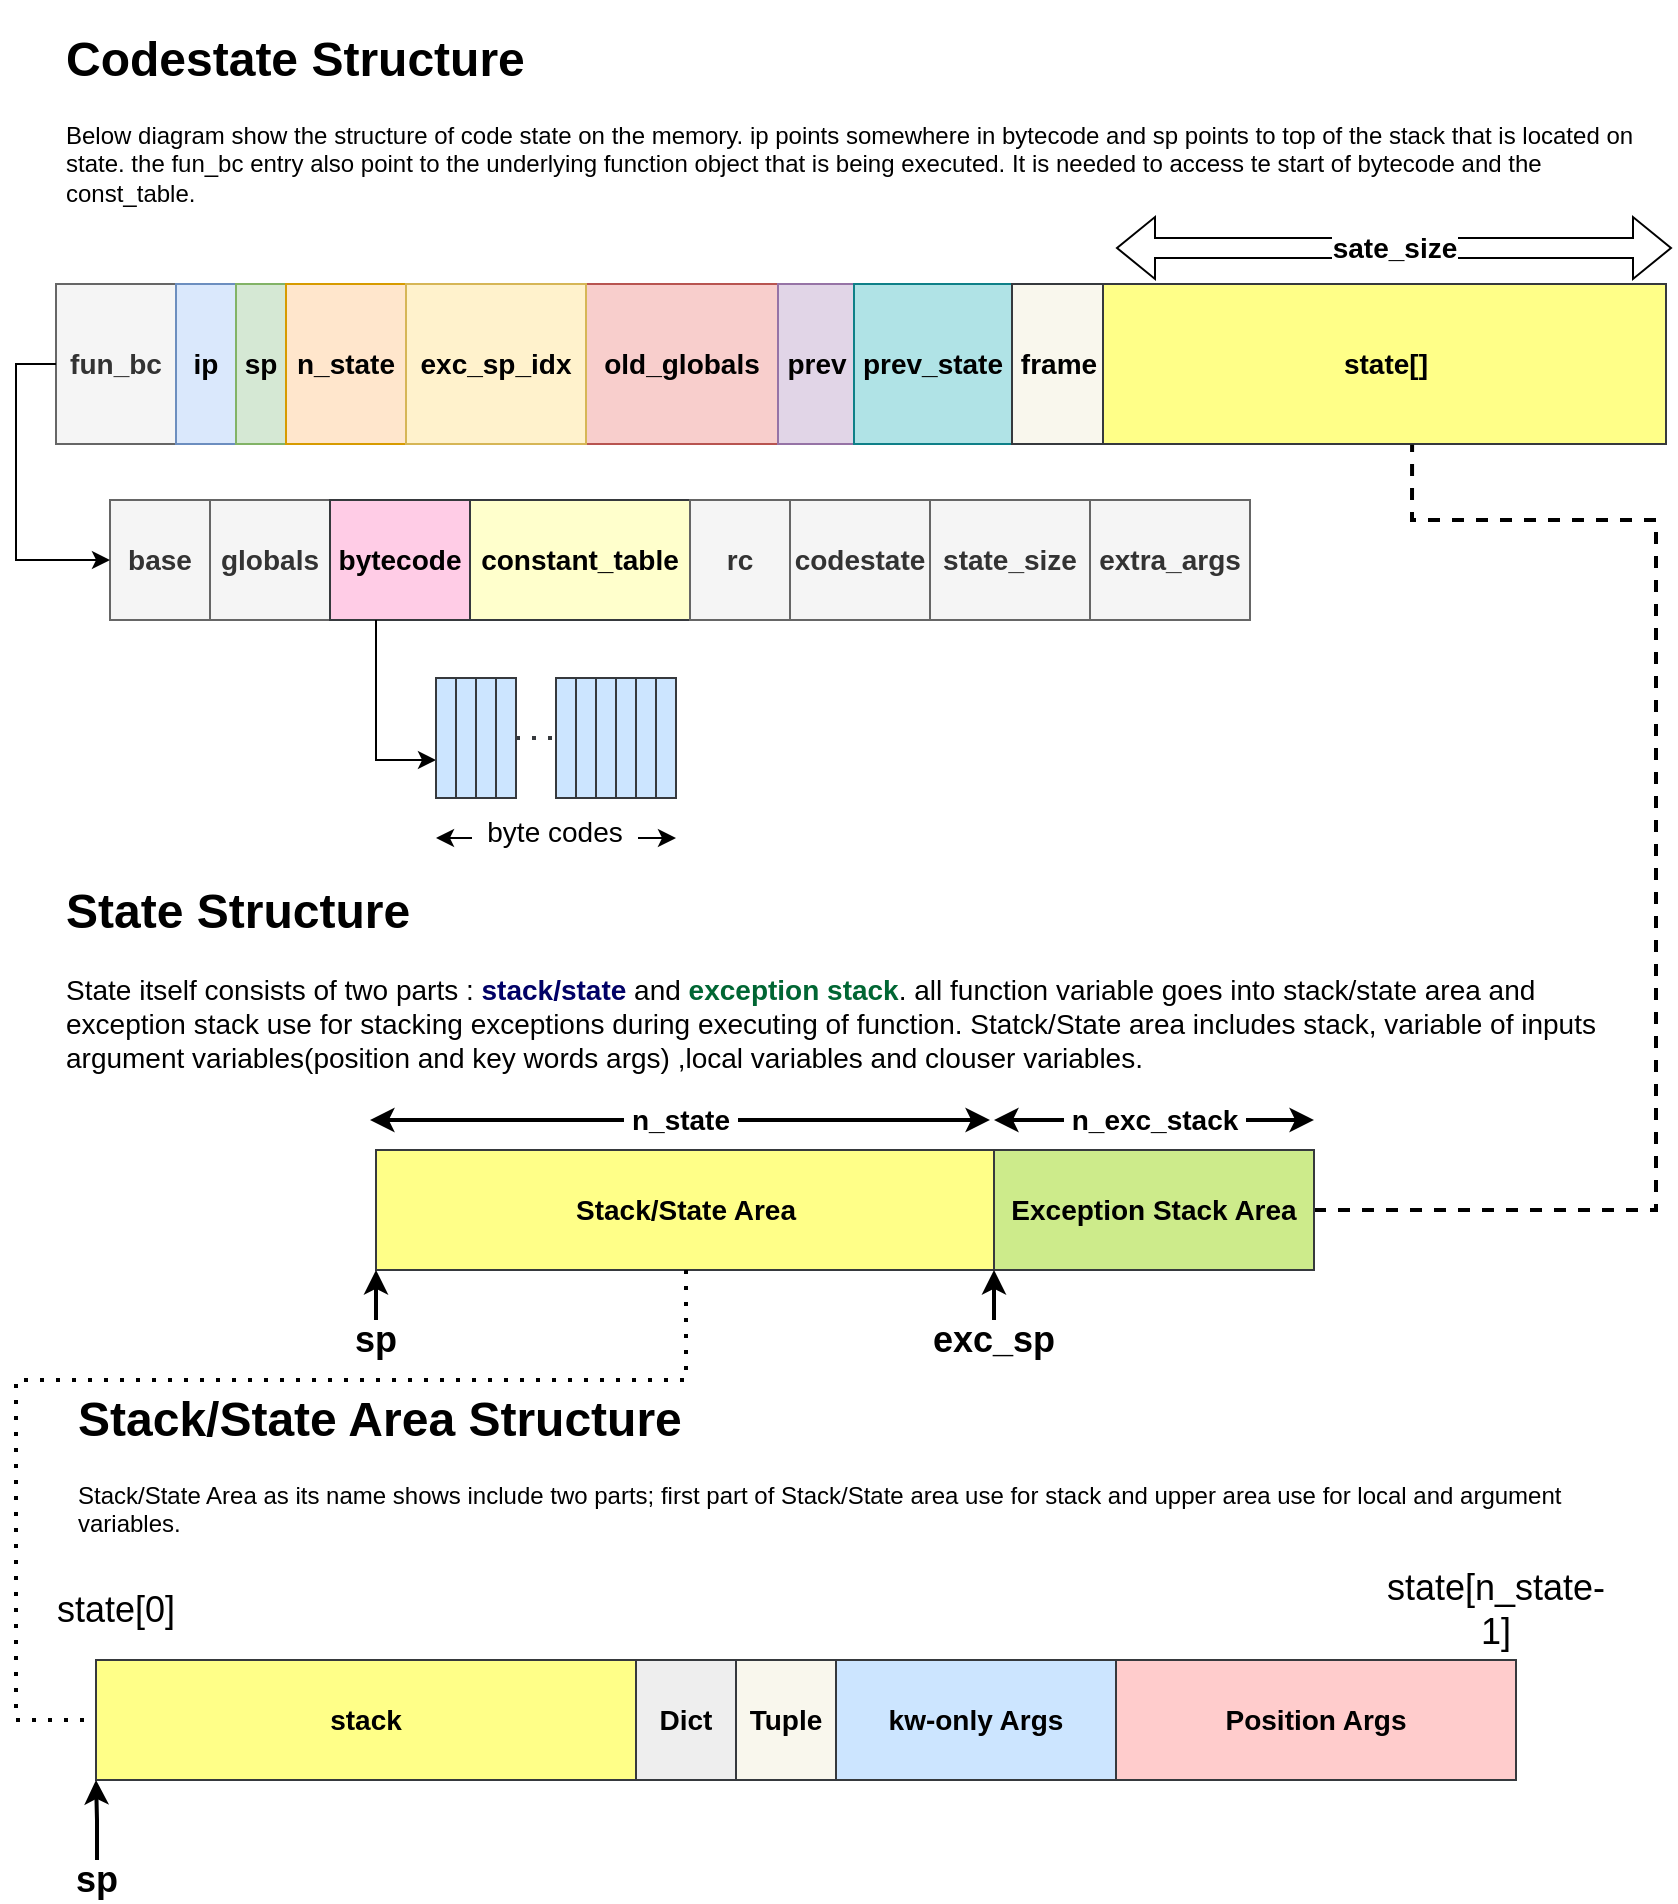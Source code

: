 <mxfile version="15.9.4" type="github">
  <diagram id="Xi_2tpuAvu5uZQwvn5Ua" name="Page-1">
    <mxGraphModel dx="1085" dy="539" grid="1" gridSize="10" guides="1" tooltips="1" connect="1" arrows="1" fold="1" page="1" pageScale="1" pageWidth="850" pageHeight="1100" math="0" shadow="0">
      <root>
        <mxCell id="0" />
        <mxCell id="1" parent="0" />
        <mxCell id="Hi1VyCGhMOIUi_0tD9En-12" value="&lt;h1&gt;Codestate Structure&lt;br&gt;&lt;/h1&gt;Below diagram show the structure of code state on the memory. ip points somewhere in bytecode and sp points to top of the stack that is located on state. the fun_bc entry also point to the underlying function object that is being executed. It is needed to access te start of bytecode and the const_table." style="text;html=1;strokeColor=none;fillColor=none;spacing=5;spacingTop=-20;whiteSpace=wrap;overflow=hidden;rounded=0;" parent="1" vertex="1">
          <mxGeometry x="30" y="40" width="810" height="100" as="geometry" />
        </mxCell>
        <mxCell id="Hi1VyCGhMOIUi_0tD9En-23" value="" style="group" parent="1" vertex="1" connectable="0">
          <mxGeometry x="30" y="154" width="808" height="98" as="geometry" />
        </mxCell>
        <mxCell id="Hi1VyCGhMOIUi_0tD9En-11" value="sate_size" style="shape=flexArrow;endArrow=classic;startArrow=classic;html=1;rounded=0;fontSize=14;fillColor=default;fontStyle=1" parent="Hi1VyCGhMOIUi_0tD9En-23" edge="1">
          <mxGeometry width="100" height="100" relative="1" as="geometry">
            <mxPoint x="530" as="sourcePoint" />
            <mxPoint x="808" as="targetPoint" />
          </mxGeometry>
        </mxCell>
        <mxCell id="QHXNnbiT5XRLXtRk8al0-16" value="" style="group" vertex="1" connectable="0" parent="Hi1VyCGhMOIUi_0tD9En-23">
          <mxGeometry y="18" width="805" height="80" as="geometry" />
        </mxCell>
        <mxCell id="Hi1VyCGhMOIUi_0tD9En-1" value="fun_bc" style="rounded=0;whiteSpace=wrap;html=1;fontStyle=1;horizontal=1;verticalAlign=middle;fontSize=14;fillColor=#f5f5f5;fontColor=#333333;strokeColor=#666666;" parent="QHXNnbiT5XRLXtRk8al0-16" vertex="1">
          <mxGeometry width="60" height="80" as="geometry" />
        </mxCell>
        <mxCell id="Hi1VyCGhMOIUi_0tD9En-2" value="ip" style="rounded=0;whiteSpace=wrap;html=1;fontStyle=1;horizontal=1;fontSize=14;fillColor=#dae8fc;strokeColor=#6c8ebf;" parent="QHXNnbiT5XRLXtRk8al0-16" vertex="1">
          <mxGeometry x="60" width="30" height="80" as="geometry" />
        </mxCell>
        <mxCell id="Hi1VyCGhMOIUi_0tD9En-3" value="sp" style="rounded=0;whiteSpace=wrap;html=1;fontStyle=1;horizontal=1;fontSize=14;fillColor=#d5e8d4;strokeColor=#82b366;" parent="QHXNnbiT5XRLXtRk8al0-16" vertex="1">
          <mxGeometry x="90" width="25" height="80" as="geometry" />
        </mxCell>
        <mxCell id="Hi1VyCGhMOIUi_0tD9En-4" value="n_state" style="rounded=0;whiteSpace=wrap;html=1;fontStyle=1;horizontal=1;fontSize=14;fillColor=#ffe6cc;strokeColor=#d79b00;" parent="QHXNnbiT5XRLXtRk8al0-16" vertex="1">
          <mxGeometry x="115" width="60" height="80" as="geometry" />
        </mxCell>
        <mxCell id="Hi1VyCGhMOIUi_0tD9En-5" value="&lt;div style=&quot;font-size: 14px;&quot;&gt;old_globals&lt;/div&gt;" style="rounded=0;whiteSpace=wrap;html=1;fontStyle=1;horizontal=1;fontSize=14;fillColor=#f8cecc;strokeColor=#b85450;" parent="QHXNnbiT5XRLXtRk8al0-16" vertex="1">
          <mxGeometry x="264" width="98" height="80" as="geometry" />
        </mxCell>
        <mxCell id="Hi1VyCGhMOIUi_0tD9En-6" value="exc_sp_idx" style="rounded=0;whiteSpace=wrap;html=1;fontStyle=1;horizontal=1;fontSize=14;fillColor=#fff2cc;strokeColor=#d6b656;" parent="QHXNnbiT5XRLXtRk8al0-16" vertex="1">
          <mxGeometry x="175" width="90" height="80" as="geometry" />
        </mxCell>
        <mxCell id="Hi1VyCGhMOIUi_0tD9En-7" value="prev" style="rounded=0;whiteSpace=wrap;html=1;fontStyle=1;horizontal=1;fontSize=14;fillColor=#e1d5e7;strokeColor=#9673a6;" parent="QHXNnbiT5XRLXtRk8al0-16" vertex="1">
          <mxGeometry x="361" width="39" height="80" as="geometry" />
        </mxCell>
        <mxCell id="Hi1VyCGhMOIUi_0tD9En-8" value="&lt;div style=&quot;font-size: 14px;&quot;&gt;prev_state&lt;/div&gt;" style="rounded=0;whiteSpace=wrap;html=1;fontStyle=1;horizontal=1;fontSize=14;fillColor=#b0e3e6;strokeColor=#0e8088;" parent="QHXNnbiT5XRLXtRk8al0-16" vertex="1">
          <mxGeometry x="399" width="79" height="80" as="geometry" />
        </mxCell>
        <mxCell id="Hi1VyCGhMOIUi_0tD9En-9" value="frame" style="rounded=0;whiteSpace=wrap;html=1;fontStyle=1;horizontal=1;fontSize=14;fillColor=#f9f7ed;strokeColor=#36393d;" parent="QHXNnbiT5XRLXtRk8al0-16" vertex="1">
          <mxGeometry x="478" width="46.5" height="80" as="geometry" />
        </mxCell>
        <mxCell id="Hi1VyCGhMOIUi_0tD9En-10" value="state[]" style="rounded=0;whiteSpace=wrap;html=1;fontStyle=1;horizontal=1;fontSize=14;fillColor=#ffff88;strokeColor=#36393d;" parent="QHXNnbiT5XRLXtRk8al0-16" vertex="1">
          <mxGeometry x="523.5" width="281.5" height="80" as="geometry" />
        </mxCell>
        <mxCell id="Hi1VyCGhMOIUi_0tD9En-26" value="" style="group;fillColor=default;fontStyle=1" parent="1" vertex="1" connectable="0">
          <mxGeometry x="57" y="280" width="570" height="80" as="geometry" />
        </mxCell>
        <mxCell id="Hi1VyCGhMOIUi_0tD9En-22" value="" style="group;fillColor=#f5f5f5;fontColor=#333333;strokeColor=#666666;fontStyle=1;fontSize=14;" parent="Hi1VyCGhMOIUi_0tD9En-26" vertex="1" connectable="0">
          <mxGeometry width="570" height="60" as="geometry" />
        </mxCell>
        <mxCell id="Hi1VyCGhMOIUi_0tD9En-13" value="base" style="rounded=0;whiteSpace=wrap;html=1;fontSize=14;fontStyle=1;fillColor=#f5f5f5;strokeColor=#666666;fontColor=#333333;" parent="Hi1VyCGhMOIUi_0tD9En-22" vertex="1">
          <mxGeometry width="50" height="60" as="geometry" />
        </mxCell>
        <mxCell id="Hi1VyCGhMOIUi_0tD9En-15" value="globals" style="rounded=0;whiteSpace=wrap;html=1;fontSize=14;fontStyle=1;fillColor=#f5f5f5;fontColor=#333333;strokeColor=#666666;" parent="Hi1VyCGhMOIUi_0tD9En-22" vertex="1">
          <mxGeometry x="50" width="60" height="60" as="geometry" />
        </mxCell>
        <mxCell id="Hi1VyCGhMOIUi_0tD9En-16" value="bytecode" style="rounded=0;whiteSpace=wrap;html=1;fontSize=14;fontStyle=1;fillColor=#FFCCE6;strokeColor=#36393d;" parent="Hi1VyCGhMOIUi_0tD9En-22" vertex="1">
          <mxGeometry x="110" width="70" height="60" as="geometry" />
        </mxCell>
        <mxCell id="Hi1VyCGhMOIUi_0tD9En-17" value="constant_table" style="rounded=0;whiteSpace=wrap;html=1;fontSize=14;fontStyle=1;fillColor=#FFFFCC;strokeColor=#36393d;" parent="Hi1VyCGhMOIUi_0tD9En-22" vertex="1">
          <mxGeometry x="180" width="110" height="60" as="geometry" />
        </mxCell>
        <mxCell id="Hi1VyCGhMOIUi_0tD9En-18" value="rc" style="rounded=0;whiteSpace=wrap;html=1;fontSize=14;fontStyle=1;fillColor=#f5f5f5;fontColor=#333333;strokeColor=#666666;" parent="Hi1VyCGhMOIUi_0tD9En-22" vertex="1">
          <mxGeometry x="290" width="50" height="60" as="geometry" />
        </mxCell>
        <mxCell id="Hi1VyCGhMOIUi_0tD9En-19" value="codestate" style="rounded=0;whiteSpace=wrap;html=1;fontSize=14;fontStyle=1;fillColor=#f5f5f5;fontColor=#333333;strokeColor=#666666;" parent="Hi1VyCGhMOIUi_0tD9En-22" vertex="1">
          <mxGeometry x="340" width="70" height="60" as="geometry" />
        </mxCell>
        <mxCell id="Hi1VyCGhMOIUi_0tD9En-20" value="state_size" style="rounded=0;whiteSpace=wrap;html=1;fontSize=14;fontStyle=1;fillColor=#f5f5f5;fontColor=#333333;strokeColor=#666666;" parent="Hi1VyCGhMOIUi_0tD9En-22" vertex="1">
          <mxGeometry x="410" width="80" height="60" as="geometry" />
        </mxCell>
        <mxCell id="Hi1VyCGhMOIUi_0tD9En-21" value="extra_args" style="rounded=0;whiteSpace=wrap;html=1;fontSize=14;fontStyle=1;fillColor=#f5f5f5;fontColor=#333333;strokeColor=#666666;" parent="Hi1VyCGhMOIUi_0tD9En-22" vertex="1">
          <mxGeometry x="490" width="80" height="60" as="geometry" />
        </mxCell>
        <mxCell id="Hi1VyCGhMOIUi_0tD9En-37" style="edgeStyle=orthogonalEdgeStyle;rounded=0;orthogonalLoop=1;jettySize=auto;html=1;fontSize=14;entryX=0;entryY=0.5;entryDx=0;entryDy=0;" parent="1" source="Hi1VyCGhMOIUi_0tD9En-1" target="Hi1VyCGhMOIUi_0tD9En-13" edge="1">
          <mxGeometry relative="1" as="geometry">
            <mxPoint x="40" y="310" as="targetPoint" />
            <Array as="points">
              <mxPoint x="10" y="212" />
              <mxPoint x="10" y="310" />
            </Array>
          </mxGeometry>
        </mxCell>
        <mxCell id="Hi1VyCGhMOIUi_0tD9En-40" value="" style="edgeStyle=orthogonalEdgeStyle;rounded=0;orthogonalLoop=1;jettySize=auto;html=1;fontSize=14;" parent="1" source="Hi1VyCGhMOIUi_0tD9En-16" target="Hi1VyCGhMOIUi_0tD9En-39" edge="1">
          <mxGeometry relative="1" as="geometry">
            <Array as="points">
              <mxPoint x="190" y="410" />
            </Array>
          </mxGeometry>
        </mxCell>
        <mxCell id="Hi1VyCGhMOIUi_0tD9En-56" value="" style="group" parent="1" vertex="1" connectable="0">
          <mxGeometry x="220" y="369" width="120" height="80" as="geometry" />
        </mxCell>
        <mxCell id="Hi1VyCGhMOIUi_0tD9En-39" value="" style="whiteSpace=wrap;html=1;fontSize=14;fillColor=#cce5ff;strokeColor=#36393d;rounded=0;fontStyle=1;" parent="Hi1VyCGhMOIUi_0tD9En-56" vertex="1">
          <mxGeometry width="10" height="60" as="geometry" />
        </mxCell>
        <mxCell id="Hi1VyCGhMOIUi_0tD9En-41" value="" style="whiteSpace=wrap;html=1;fontSize=14;fillColor=#cce5ff;strokeColor=#36393d;rounded=0;fontStyle=1;" parent="Hi1VyCGhMOIUi_0tD9En-56" vertex="1">
          <mxGeometry x="10" width="10" height="60" as="geometry" />
        </mxCell>
        <mxCell id="Hi1VyCGhMOIUi_0tD9En-42" value="" style="whiteSpace=wrap;html=1;fontSize=14;fillColor=#cce5ff;strokeColor=#36393d;rounded=0;fontStyle=1;" parent="Hi1VyCGhMOIUi_0tD9En-56" vertex="1">
          <mxGeometry x="20" width="10" height="60" as="geometry" />
        </mxCell>
        <mxCell id="Hi1VyCGhMOIUi_0tD9En-43" value="" style="whiteSpace=wrap;html=1;fontSize=14;fillColor=#cce5ff;strokeColor=#36393d;rounded=0;fontStyle=1;" parent="Hi1VyCGhMOIUi_0tD9En-56" vertex="1">
          <mxGeometry x="30" width="10" height="60" as="geometry" />
        </mxCell>
        <mxCell id="Hi1VyCGhMOIUi_0tD9En-46" value="" style="whiteSpace=wrap;html=1;fontSize=14;fillColor=#cce5ff;strokeColor=#36393d;rounded=0;fontStyle=1;" parent="Hi1VyCGhMOIUi_0tD9En-56" vertex="1">
          <mxGeometry x="60" width="10" height="60" as="geometry" />
        </mxCell>
        <mxCell id="Hi1VyCGhMOIUi_0tD9En-47" value="" style="whiteSpace=wrap;html=1;fontSize=14;fillColor=#cce5ff;strokeColor=#36393d;rounded=0;fontStyle=1;" parent="Hi1VyCGhMOIUi_0tD9En-56" vertex="1">
          <mxGeometry x="70" width="10" height="60" as="geometry" />
        </mxCell>
        <mxCell id="Hi1VyCGhMOIUi_0tD9En-48" value="" style="whiteSpace=wrap;html=1;fontSize=14;fillColor=#cce5ff;strokeColor=#36393d;rounded=0;fontStyle=1;" parent="Hi1VyCGhMOIUi_0tD9En-56" vertex="1">
          <mxGeometry x="80" width="10" height="60" as="geometry" />
        </mxCell>
        <mxCell id="Hi1VyCGhMOIUi_0tD9En-49" value="" style="whiteSpace=wrap;html=1;fontSize=14;fillColor=#cce5ff;strokeColor=#36393d;rounded=0;fontStyle=1;" parent="Hi1VyCGhMOIUi_0tD9En-56" vertex="1">
          <mxGeometry x="90" width="10" height="60" as="geometry" />
        </mxCell>
        <mxCell id="Hi1VyCGhMOIUi_0tD9En-50" value="" style="whiteSpace=wrap;html=1;fontSize=14;fillColor=#cce5ff;strokeColor=#36393d;rounded=0;fontStyle=1;" parent="Hi1VyCGhMOIUi_0tD9En-56" vertex="1">
          <mxGeometry x="100" width="10" height="60" as="geometry" />
        </mxCell>
        <mxCell id="Hi1VyCGhMOIUi_0tD9En-51" value="" style="whiteSpace=wrap;html=1;fontSize=14;fillColor=#cce5ff;strokeColor=#36393d;rounded=0;fontStyle=1;" parent="Hi1VyCGhMOIUi_0tD9En-56" vertex="1">
          <mxGeometry x="110" width="10" height="60" as="geometry" />
        </mxCell>
        <mxCell id="Hi1VyCGhMOIUi_0tD9En-53" value="" style="endArrow=none;dashed=1;html=1;dashPattern=1 3;strokeWidth=2;rounded=0;fontSize=14;exitX=1;exitY=0.5;exitDx=0;exitDy=0;entryX=0;entryY=0.5;entryDx=0;entryDy=0;fillColor=#cce5ff;strokeColor=#36393d;" parent="Hi1VyCGhMOIUi_0tD9En-56" source="Hi1VyCGhMOIUi_0tD9En-43" target="Hi1VyCGhMOIUi_0tD9En-46" edge="1">
          <mxGeometry width="50" height="50" relative="1" as="geometry">
            <mxPoint x="120" y="20" as="sourcePoint" />
            <mxPoint x="170" y="-30" as="targetPoint" />
          </mxGeometry>
        </mxCell>
        <mxCell id="Hi1VyCGhMOIUi_0tD9En-54" value="" style="endArrow=classic;startArrow=classic;html=1;rounded=0;fontSize=14;" parent="Hi1VyCGhMOIUi_0tD9En-56" edge="1">
          <mxGeometry width="50" height="50" relative="1" as="geometry">
            <mxPoint y="80" as="sourcePoint" />
            <mxPoint x="120" y="80" as="targetPoint" />
          </mxGeometry>
        </mxCell>
        <mxCell id="Hi1VyCGhMOIUi_0tD9En-55" value="&amp;nbsp; byte codes&amp;nbsp;&amp;nbsp; " style="edgeLabel;html=1;align=center;verticalAlign=middle;resizable=0;points=[];fontSize=14;" parent="Hi1VyCGhMOIUi_0tD9En-54" vertex="1" connectable="0">
          <mxGeometry x="-0.251" y="-1" relative="1" as="geometry">
            <mxPoint x="14" y="-4" as="offset" />
          </mxGeometry>
        </mxCell>
        <mxCell id="QHXNnbiT5XRLXtRk8al0-2" value="&lt;h1&gt;State Structure&lt;br&gt;&lt;/h1&gt;&lt;p&gt;&lt;font style=&quot;font-size: 14px&quot;&gt;State itself consists of two parts : &lt;font color=&quot;#000066&quot;&gt;&lt;b&gt;stack/state &lt;/b&gt;&lt;/font&gt;and &lt;b&gt;&lt;font color=&quot;#006633&quot;&gt;exception stack&lt;/font&gt;&lt;/b&gt;. all function variable goes into stack/state area and exception stack use for stacking exceptions during executing of function. Statck/State area includes stack, variable of inputs argument variables(position and key words args) ,local variables and clouser variables.&lt;/font&gt;&lt;br&gt;&lt;/p&gt;" style="text;html=1;strokeColor=none;fillColor=none;spacing=5;spacingTop=-20;whiteSpace=wrap;overflow=hidden;rounded=0;" vertex="1" parent="1">
          <mxGeometry x="30" y="466" width="800" height="120" as="geometry" />
        </mxCell>
        <mxCell id="QHXNnbiT5XRLXtRk8al0-9" value="" style="endArrow=none;dashed=1;html=1;rounded=0;fontSize=14;fontColor=#000000;entryX=0.549;entryY=1.005;entryDx=0;entryDy=0;entryPerimeter=0;exitX=1;exitY=0.5;exitDx=0;exitDy=0;strokeWidth=2;" edge="1" parent="1" source="QHXNnbiT5XRLXtRk8al0-4" target="Hi1VyCGhMOIUi_0tD9En-10">
          <mxGeometry width="50" height="50" relative="1" as="geometry">
            <mxPoint x="490" y="430" as="sourcePoint" />
            <mxPoint x="540" y="380" as="targetPoint" />
            <Array as="points">
              <mxPoint x="830" y="635" />
              <mxPoint x="830" y="290" />
              <mxPoint x="708" y="290" />
            </Array>
          </mxGeometry>
        </mxCell>
        <mxCell id="QHXNnbiT5XRLXtRk8al0-15" value="" style="group;fontStyle=1" vertex="1" connectable="0" parent="1">
          <mxGeometry x="187" y="590" width="472" height="75" as="geometry" />
        </mxCell>
        <mxCell id="QHXNnbiT5XRLXtRk8al0-11" value="&amp;nbsp;n_state&amp;nbsp; " style="endArrow=classic;startArrow=classic;html=1;rounded=0;fontSize=14;fontColor=#000000;strokeWidth=2;fontStyle=1" edge="1" parent="QHXNnbiT5XRLXtRk8al0-15">
          <mxGeometry width="50" height="50" relative="1" as="geometry">
            <mxPoint as="sourcePoint" />
            <mxPoint x="310" as="targetPoint" />
          </mxGeometry>
        </mxCell>
        <mxCell id="QHXNnbiT5XRLXtRk8al0-12" value="&amp;nbsp;n_exc_stack&amp;nbsp; " style="endArrow=classic;startArrow=classic;html=1;rounded=0;fontSize=14;fontColor=#000000;strokeWidth=2;fontStyle=1" edge="1" parent="QHXNnbiT5XRLXtRk8al0-15">
          <mxGeometry width="50" height="50" relative="1" as="geometry">
            <mxPoint x="312" as="sourcePoint" />
            <mxPoint x="472" as="targetPoint" />
            <mxPoint as="offset" />
          </mxGeometry>
        </mxCell>
        <mxCell id="QHXNnbiT5XRLXtRk8al0-3" value="&lt;span&gt;Stack/State Area&lt;/span&gt;" style="rounded=0;whiteSpace=wrap;html=1;labelBackgroundColor=none;fontSize=14;fontStyle=1;fillColor=#ffff88;strokeColor=#36393d;" vertex="1" parent="QHXNnbiT5XRLXtRk8al0-15">
          <mxGeometry x="3" y="15" width="310" height="60" as="geometry" />
        </mxCell>
        <mxCell id="QHXNnbiT5XRLXtRk8al0-4" value="Exception Stack Area" style="rounded=0;whiteSpace=wrap;html=1;labelBackgroundColor=none;fontSize=14;fontStyle=1;fillColor=#cdeb8b;strokeColor=#36393d;" vertex="1" parent="QHXNnbiT5XRLXtRk8al0-15">
          <mxGeometry x="312" y="15" width="160" height="60" as="geometry" />
        </mxCell>
        <mxCell id="QHXNnbiT5XRLXtRk8al0-18" style="edgeStyle=orthogonalEdgeStyle;rounded=0;orthogonalLoop=1;jettySize=auto;html=1;entryX=0;entryY=1;entryDx=0;entryDy=0;fontSize=20;fontColor=#000000;strokeWidth=2;" edge="1" parent="1" source="QHXNnbiT5XRLXtRk8al0-17" target="QHXNnbiT5XRLXtRk8al0-3">
          <mxGeometry relative="1" as="geometry" />
        </mxCell>
        <mxCell id="QHXNnbiT5XRLXtRk8al0-17" value="sp" style="text;html=1;strokeColor=none;fillColor=none;align=center;verticalAlign=middle;whiteSpace=wrap;rounded=0;labelBackgroundColor=none;fontSize=18;fontColor=#000000;fontStyle=1" vertex="1" parent="1">
          <mxGeometry x="160" y="690" width="60" height="20" as="geometry" />
        </mxCell>
        <mxCell id="QHXNnbiT5XRLXtRk8al0-21" style="edgeStyle=orthogonalEdgeStyle;rounded=0;orthogonalLoop=1;jettySize=auto;html=1;entryX=0;entryY=1;entryDx=0;entryDy=0;fontSize=20;fontColor=#000000;strokeWidth=2;" edge="1" parent="1" source="QHXNnbiT5XRLXtRk8al0-19" target="QHXNnbiT5XRLXtRk8al0-4">
          <mxGeometry relative="1" as="geometry" />
        </mxCell>
        <mxCell id="QHXNnbiT5XRLXtRk8al0-19" value="exc_sp" style="text;html=1;strokeColor=none;fillColor=none;align=center;verticalAlign=middle;whiteSpace=wrap;rounded=0;labelBackgroundColor=none;fontSize=18;fontColor=#000000;fontStyle=1" vertex="1" parent="1">
          <mxGeometry x="469" y="690" width="60" height="20" as="geometry" />
        </mxCell>
        <mxCell id="QHXNnbiT5XRLXtRk8al0-23" value="&lt;h1&gt;Stack/State Area Structure&lt;br&gt;&lt;/h1&gt;Stack/State Area as its name shows include two parts; first part of Stack/State area use for stack and upper area use for local and argument variables.&amp;nbsp; " style="text;html=1;strokeColor=none;fillColor=none;spacing=5;spacingTop=-20;whiteSpace=wrap;overflow=hidden;rounded=0;" vertex="1" parent="1">
          <mxGeometry x="36" y="720" width="784" height="100" as="geometry" />
        </mxCell>
        <mxCell id="QHXNnbiT5XRLXtRk8al0-24" value="Position Args" style="rounded=0;whiteSpace=wrap;html=1;labelBackgroundColor=none;fontSize=14;fillColor=#ffcccc;strokeColor=#36393d;fontStyle=1" vertex="1" parent="1">
          <mxGeometry x="560" y="860" width="200" height="60" as="geometry" />
        </mxCell>
        <mxCell id="QHXNnbiT5XRLXtRk8al0-25" value="kw-only Args" style="rounded=0;whiteSpace=wrap;html=1;labelBackgroundColor=none;fontSize=14;fillColor=#cce5ff;strokeColor=#36393d;fontStyle=1" vertex="1" parent="1">
          <mxGeometry x="420" y="860" width="140" height="60" as="geometry" />
        </mxCell>
        <mxCell id="QHXNnbiT5XRLXtRk8al0-26" value="Tuple" style="rounded=0;whiteSpace=wrap;html=1;labelBackgroundColor=none;fontSize=14;fillColor=#f9f7ed;strokeColor=#36393d;fontStyle=1" vertex="1" parent="1">
          <mxGeometry x="370" y="860" width="50" height="60" as="geometry" />
        </mxCell>
        <mxCell id="QHXNnbiT5XRLXtRk8al0-27" value="Dict" style="rounded=0;whiteSpace=wrap;html=1;labelBackgroundColor=none;fontSize=14;fillColor=#eeeeee;strokeColor=#36393d;fontStyle=1" vertex="1" parent="1">
          <mxGeometry x="320" y="860" width="50" height="60" as="geometry" />
        </mxCell>
        <mxCell id="QHXNnbiT5XRLXtRk8al0-28" value="stack" style="rounded=0;whiteSpace=wrap;html=1;labelBackgroundColor=none;fontSize=14;fillColor=#ffff88;strokeColor=#36393d;fontStyle=1" vertex="1" parent="1">
          <mxGeometry x="50" y="860" width="270" height="60" as="geometry" />
        </mxCell>
        <mxCell id="QHXNnbiT5XRLXtRk8al0-29" value="state[0]" style="text;html=1;strokeColor=none;fillColor=none;align=center;verticalAlign=middle;whiteSpace=wrap;rounded=0;labelBackgroundColor=none;fontSize=18;fontColor=#000000;" vertex="1" parent="1">
          <mxGeometry x="30" y="820" width="60" height="30" as="geometry" />
        </mxCell>
        <mxCell id="QHXNnbiT5XRLXtRk8al0-30" value="state[n_state-1]" style="text;html=1;strokeColor=none;fillColor=none;align=center;verticalAlign=middle;whiteSpace=wrap;rounded=0;labelBackgroundColor=none;fontSize=18;fontColor=#000000;" vertex="1" parent="1">
          <mxGeometry x="720" y="820" width="60" height="30" as="geometry" />
        </mxCell>
        <mxCell id="QHXNnbiT5XRLXtRk8al0-35" style="edgeStyle=orthogonalEdgeStyle;rounded=0;orthogonalLoop=1;jettySize=auto;html=1;entryX=0;entryY=1;entryDx=0;entryDy=0;fontSize=18;fontColor=#000000;strokeWidth=2;" edge="1" parent="1" source="QHXNnbiT5XRLXtRk8al0-33" target="QHXNnbiT5XRLXtRk8al0-28">
          <mxGeometry relative="1" as="geometry" />
        </mxCell>
        <mxCell id="QHXNnbiT5XRLXtRk8al0-33" value="sp" style="text;html=1;strokeColor=none;fillColor=none;align=center;verticalAlign=middle;whiteSpace=wrap;rounded=0;labelBackgroundColor=none;fontSize=18;fontColor=#000000;fontStyle=1" vertex="1" parent="1">
          <mxGeometry x="31" y="960" width="39" height="20" as="geometry" />
        </mxCell>
        <mxCell id="QHXNnbiT5XRLXtRk8al0-36" value="" style="endArrow=none;dashed=1;html=1;dashPattern=1 3;strokeWidth=2;rounded=0;fontSize=18;fontColor=#000000;exitX=0.5;exitY=1;exitDx=0;exitDy=0;entryX=0;entryY=0.5;entryDx=0;entryDy=0;" edge="1" parent="1" source="QHXNnbiT5XRLXtRk8al0-3" target="QHXNnbiT5XRLXtRk8al0-28">
          <mxGeometry width="50" height="50" relative="1" as="geometry">
            <mxPoint x="440" y="720" as="sourcePoint" />
            <mxPoint x="490" y="670" as="targetPoint" />
            <Array as="points">
              <mxPoint x="345" y="720" />
              <mxPoint x="10" y="720" />
              <mxPoint x="10" y="890" />
            </Array>
          </mxGeometry>
        </mxCell>
      </root>
    </mxGraphModel>
  </diagram>
</mxfile>
